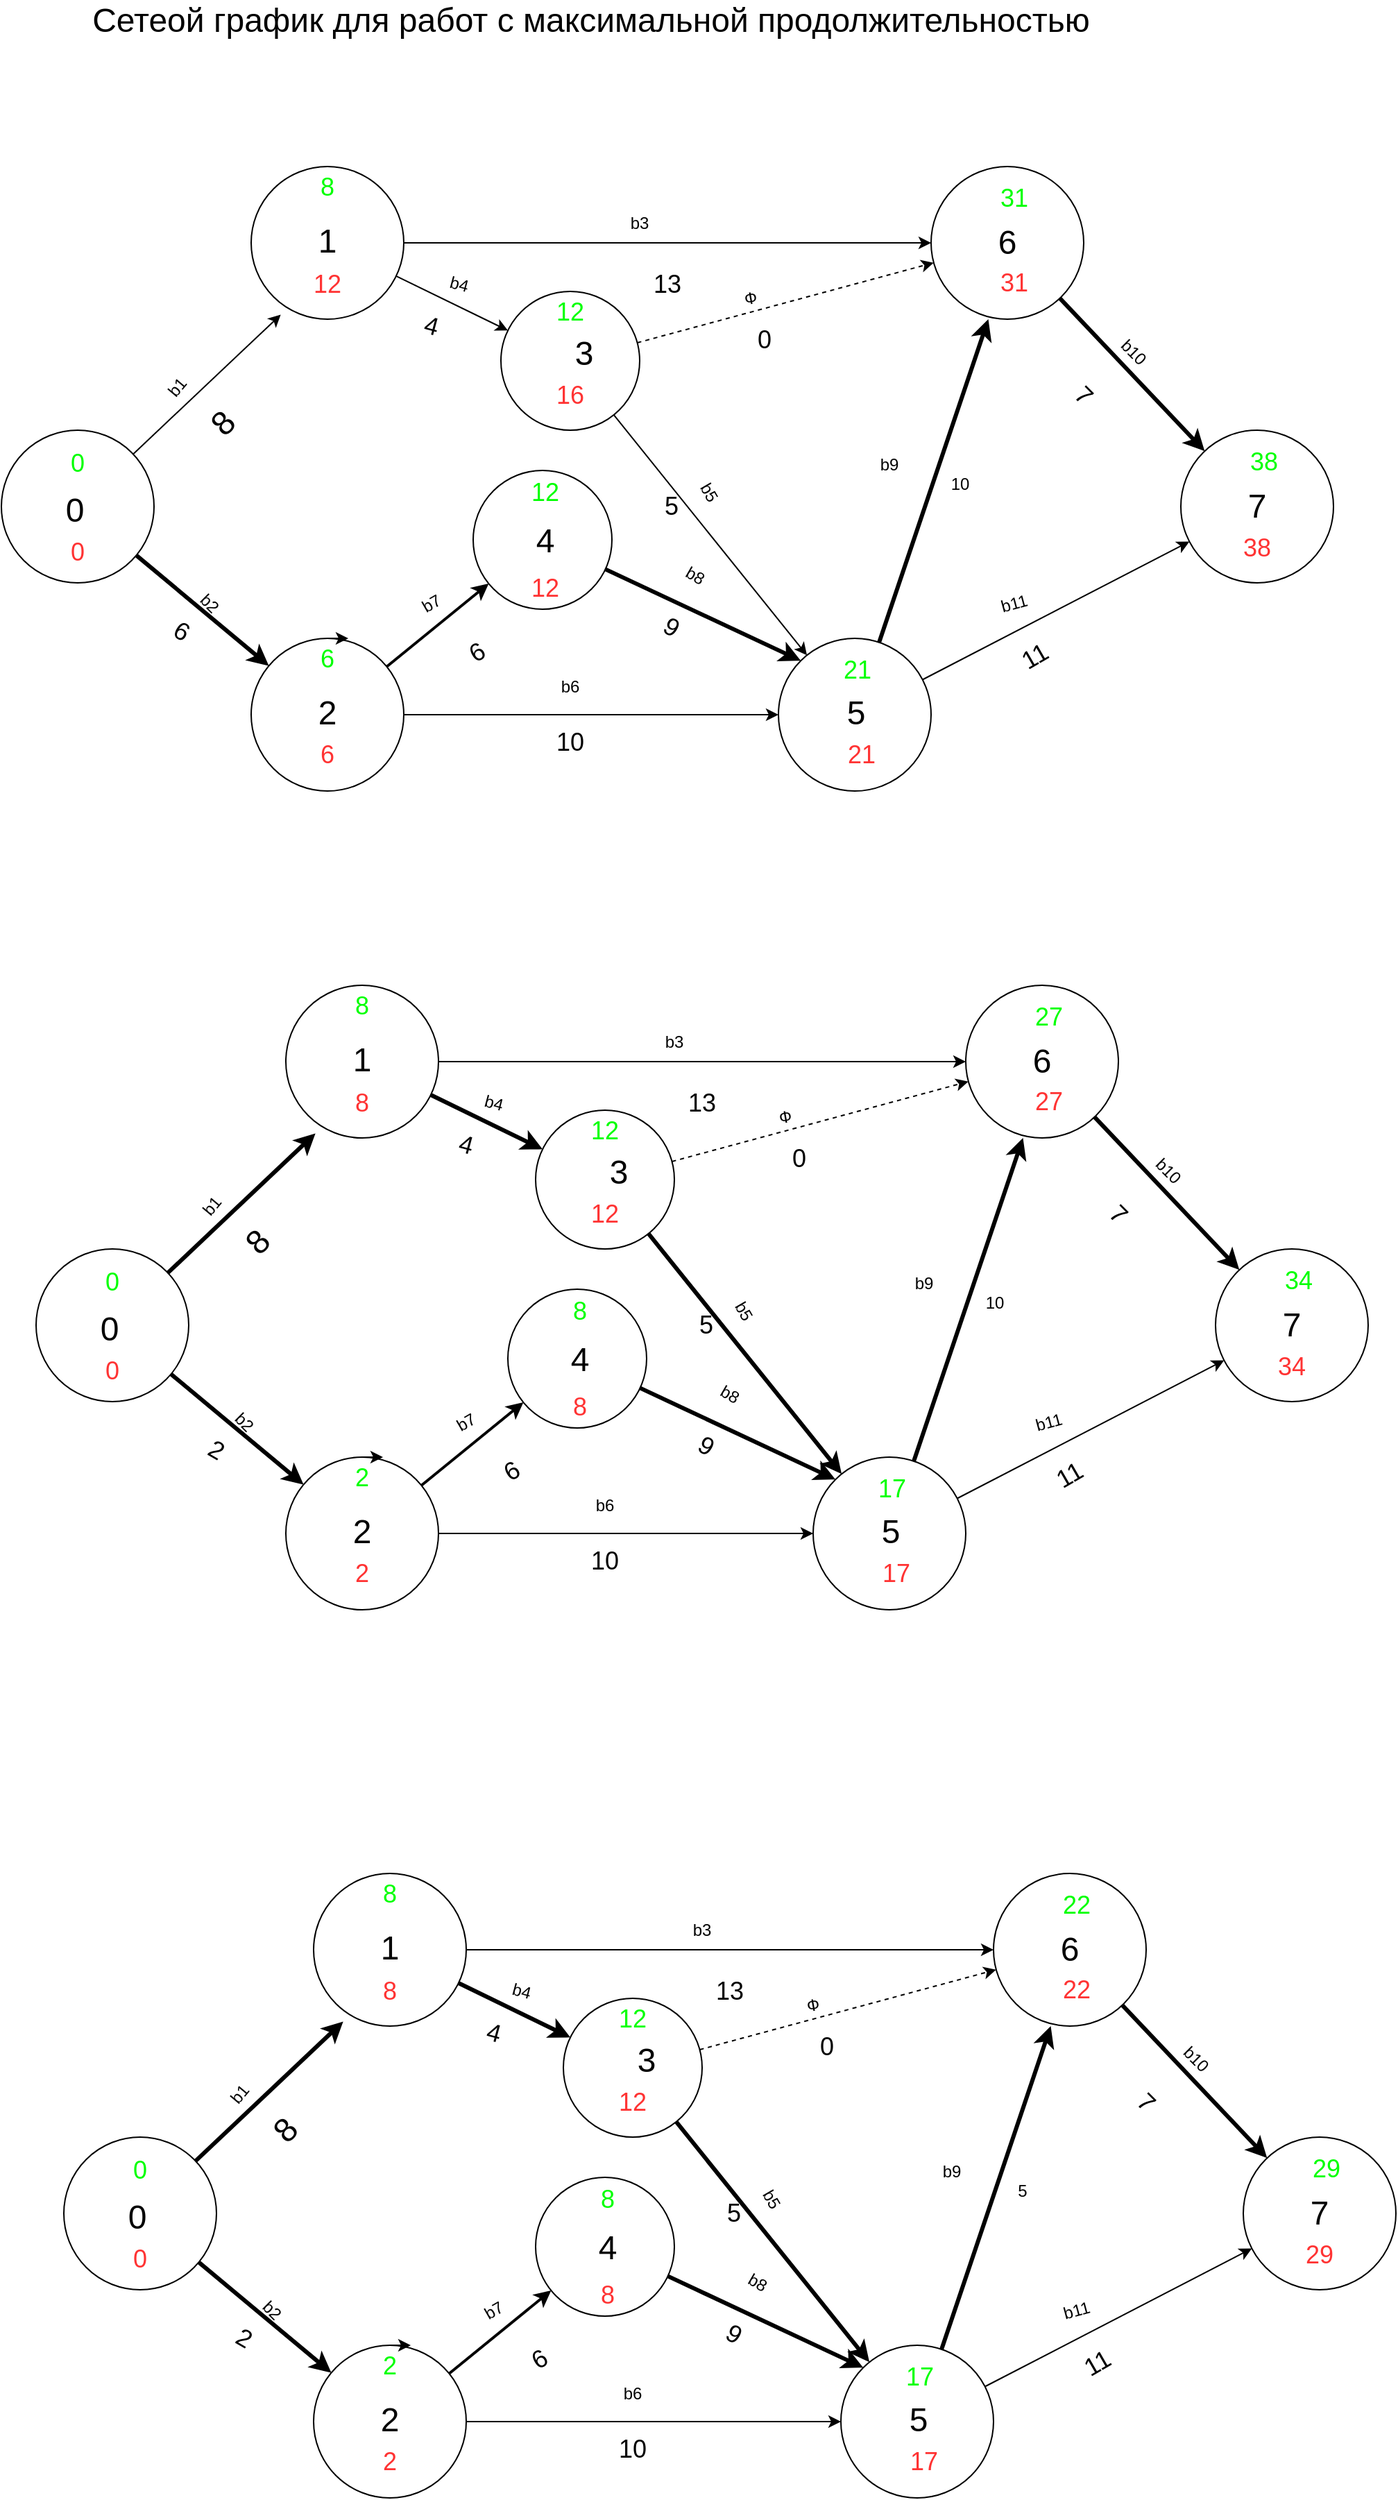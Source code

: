 <mxfile version="20.7.4" type="github">
  <diagram id="mzuAZwKTkFhIRIA_6qAM" name="Страница 1">
    <mxGraphModel dx="1603" dy="1053" grid="1" gridSize="10" guides="1" tooltips="1" connect="1" arrows="1" fold="1" page="1" pageScale="1" pageWidth="827" pageHeight="1169" math="0" shadow="0">
      <root>
        <mxCell id="0" />
        <mxCell id="1" parent="0" />
        <mxCell id="z3GhhZUf5gj_2L2bfjcH-2" value="" style="ellipse;whiteSpace=wrap;html=1;aspect=fixed;" parent="1" vertex="1">
          <mxGeometry x="220" y="440" width="110" height="110" as="geometry" />
        </mxCell>
        <mxCell id="z3GhhZUf5gj_2L2bfjcH-3" value="" style="ellipse;whiteSpace=wrap;html=1;aspect=fixed;" parent="1" vertex="1">
          <mxGeometry x="400" y="250" width="110" height="110" as="geometry" />
        </mxCell>
        <mxCell id="z3GhhZUf5gj_2L2bfjcH-4" value="" style="ellipse;whiteSpace=wrap;html=1;aspect=fixed;" parent="1" vertex="1">
          <mxGeometry x="400" y="590" width="110" height="110" as="geometry" />
        </mxCell>
        <mxCell id="z3GhhZUf5gj_2L2bfjcH-5" value="" style="ellipse;whiteSpace=wrap;html=1;aspect=fixed;" parent="1" vertex="1">
          <mxGeometry x="580" y="340" width="100" height="100" as="geometry" />
        </mxCell>
        <mxCell id="z3GhhZUf5gj_2L2bfjcH-6" value="" style="ellipse;whiteSpace=wrap;html=1;aspect=fixed;" parent="1" vertex="1">
          <mxGeometry x="780" y="590" width="110" height="110" as="geometry" />
        </mxCell>
        <mxCell id="z3GhhZUf5gj_2L2bfjcH-7" value="" style="ellipse;whiteSpace=wrap;html=1;aspect=fixed;" parent="1" vertex="1">
          <mxGeometry x="560" y="469" width="100" height="100" as="geometry" />
        </mxCell>
        <mxCell id="z3GhhZUf5gj_2L2bfjcH-8" value="" style="ellipse;whiteSpace=wrap;html=1;aspect=fixed;" parent="1" vertex="1">
          <mxGeometry x="890" y="250" width="110" height="110" as="geometry" />
        </mxCell>
        <mxCell id="z3GhhZUf5gj_2L2bfjcH-9" value="" style="ellipse;whiteSpace=wrap;html=1;aspect=fixed;" parent="1" vertex="1">
          <mxGeometry x="1070" y="440" width="110" height="110" as="geometry" />
        </mxCell>
        <mxCell id="z3GhhZUf5gj_2L2bfjcH-10" value="" style="endArrow=classic;html=1;rounded=0;entryX=0.194;entryY=0.97;entryDx=0;entryDy=0;entryPerimeter=0;strokeWidth=1;" parent="1" source="z3GhhZUf5gj_2L2bfjcH-2" target="z3GhhZUf5gj_2L2bfjcH-3" edge="1">
          <mxGeometry width="50" height="50" relative="1" as="geometry">
            <mxPoint x="690" y="550" as="sourcePoint" />
            <mxPoint x="740" y="500" as="targetPoint" />
          </mxGeometry>
        </mxCell>
        <mxCell id="z3GhhZUf5gj_2L2bfjcH-11" value="" style="endArrow=classic;html=1;rounded=0;" parent="1" source="z3GhhZUf5gj_2L2bfjcH-4" target="z3GhhZUf5gj_2L2bfjcH-6" edge="1">
          <mxGeometry width="50" height="50" relative="1" as="geometry">
            <mxPoint x="690" y="550" as="sourcePoint" />
            <mxPoint x="740" y="500" as="targetPoint" />
          </mxGeometry>
        </mxCell>
        <mxCell id="z3GhhZUf5gj_2L2bfjcH-12" value="" style="endArrow=classic;html=1;rounded=0;strokeWidth=2;" parent="1" source="z3GhhZUf5gj_2L2bfjcH-4" target="z3GhhZUf5gj_2L2bfjcH-7" edge="1">
          <mxGeometry width="50" height="50" relative="1" as="geometry">
            <mxPoint x="690" y="550" as="sourcePoint" />
            <mxPoint x="740" y="500" as="targetPoint" />
          </mxGeometry>
        </mxCell>
        <mxCell id="z3GhhZUf5gj_2L2bfjcH-13" value="" style="endArrow=classic;html=1;rounded=0;strokeWidth=1;" parent="1" source="z3GhhZUf5gj_2L2bfjcH-3" target="z3GhhZUf5gj_2L2bfjcH-5" edge="1">
          <mxGeometry width="50" height="50" relative="1" as="geometry">
            <mxPoint x="690" y="550" as="sourcePoint" />
            <mxPoint x="740" y="500" as="targetPoint" />
          </mxGeometry>
        </mxCell>
        <mxCell id="z3GhhZUf5gj_2L2bfjcH-14" value="" style="endArrow=classic;html=1;rounded=0;" parent="1" source="z3GhhZUf5gj_2L2bfjcH-3" target="z3GhhZUf5gj_2L2bfjcH-8" edge="1">
          <mxGeometry width="50" height="50" relative="1" as="geometry">
            <mxPoint x="690" y="550" as="sourcePoint" />
            <mxPoint x="740" y="500" as="targetPoint" />
          </mxGeometry>
        </mxCell>
        <mxCell id="z3GhhZUf5gj_2L2bfjcH-15" value="" style="endArrow=classic;html=1;rounded=0;strokeWidth=3;" parent="1" source="z3GhhZUf5gj_2L2bfjcH-2" target="z3GhhZUf5gj_2L2bfjcH-4" edge="1">
          <mxGeometry width="50" height="50" relative="1" as="geometry">
            <mxPoint x="690" y="550" as="sourcePoint" />
            <mxPoint x="740" y="500" as="targetPoint" />
          </mxGeometry>
        </mxCell>
        <mxCell id="z3GhhZUf5gj_2L2bfjcH-16" value="" style="endArrow=classic;html=1;rounded=0;entryX=0;entryY=0;entryDx=0;entryDy=0;strokeWidth=3;" parent="1" source="z3GhhZUf5gj_2L2bfjcH-7" target="z3GhhZUf5gj_2L2bfjcH-6" edge="1">
          <mxGeometry width="50" height="50" relative="1" as="geometry">
            <mxPoint x="690" y="550" as="sourcePoint" />
            <mxPoint x="740" y="500" as="targetPoint" />
          </mxGeometry>
        </mxCell>
        <mxCell id="z3GhhZUf5gj_2L2bfjcH-17" value="" style="endArrow=classic;html=1;rounded=0;" parent="1" source="z3GhhZUf5gj_2L2bfjcH-5" target="z3GhhZUf5gj_2L2bfjcH-6" edge="1">
          <mxGeometry width="50" height="50" relative="1" as="geometry">
            <mxPoint x="690" y="550" as="sourcePoint" />
            <mxPoint x="740" y="500" as="targetPoint" />
          </mxGeometry>
        </mxCell>
        <mxCell id="z3GhhZUf5gj_2L2bfjcH-18" value="" style="endArrow=classic;html=1;rounded=0;" parent="1" source="z3GhhZUf5gj_2L2bfjcH-6" target="z3GhhZUf5gj_2L2bfjcH-9" edge="1">
          <mxGeometry width="50" height="50" relative="1" as="geometry">
            <mxPoint x="690" y="550" as="sourcePoint" />
            <mxPoint x="740" y="500" as="targetPoint" />
          </mxGeometry>
        </mxCell>
        <mxCell id="z3GhhZUf5gj_2L2bfjcH-19" value="" style="endArrow=classic;html=1;rounded=0;strokeWidth=3;" parent="1" source="z3GhhZUf5gj_2L2bfjcH-8" target="z3GhhZUf5gj_2L2bfjcH-9" edge="1">
          <mxGeometry width="50" height="50" relative="1" as="geometry">
            <mxPoint x="690" y="550" as="sourcePoint" />
            <mxPoint x="740" y="500" as="targetPoint" />
          </mxGeometry>
        </mxCell>
        <mxCell id="z3GhhZUf5gj_2L2bfjcH-24" value="" style="endArrow=classic;html=1;rounded=0;dashed=1;" parent="1" source="z3GhhZUf5gj_2L2bfjcH-5" target="z3GhhZUf5gj_2L2bfjcH-8" edge="1">
          <mxGeometry width="50" height="50" relative="1" as="geometry">
            <mxPoint x="690" y="550" as="sourcePoint" />
            <mxPoint x="740" y="500" as="targetPoint" />
          </mxGeometry>
        </mxCell>
        <mxCell id="z3GhhZUf5gj_2L2bfjcH-25" value="b1" style="text;html=1;strokeColor=none;fillColor=none;align=center;verticalAlign=middle;whiteSpace=wrap;rounded=0;rotation=-50;" parent="1" vertex="1">
          <mxGeometry x="317" y="394" width="60" height="30" as="geometry" />
        </mxCell>
        <mxCell id="z3GhhZUf5gj_2L2bfjcH-26" value="b10" style="text;html=1;strokeColor=none;fillColor=none;align=center;verticalAlign=middle;whiteSpace=wrap;rounded=0;rotation=45;" parent="1" vertex="1">
          <mxGeometry x="1006" y="369" width="60" height="30" as="geometry" />
        </mxCell>
        <mxCell id="z3GhhZUf5gj_2L2bfjcH-27" value="&lt;div&gt;b4&lt;/div&gt;" style="text;html=1;strokeColor=none;fillColor=none;align=center;verticalAlign=middle;whiteSpace=wrap;rounded=0;rotation=15;" parent="1" vertex="1">
          <mxGeometry x="520" y="320" width="60" height="30" as="geometry" />
        </mxCell>
        <mxCell id="z3GhhZUf5gj_2L2bfjcH-28" value="b3" style="text;html=1;strokeColor=none;fillColor=none;align=center;verticalAlign=middle;whiteSpace=wrap;rounded=0;" parent="1" vertex="1">
          <mxGeometry x="650" y="276" width="60" height="30" as="geometry" />
        </mxCell>
        <mxCell id="z3GhhZUf5gj_2L2bfjcH-29" value="b8" style="text;html=1;strokeColor=none;fillColor=none;align=center;verticalAlign=middle;whiteSpace=wrap;rounded=0;rotation=30;" parent="1" vertex="1">
          <mxGeometry x="690" y="530" width="60" height="30" as="geometry" />
        </mxCell>
        <mxCell id="z3GhhZUf5gj_2L2bfjcH-30" value="b7" style="text;html=1;strokeColor=none;fillColor=none;align=center;verticalAlign=middle;whiteSpace=wrap;rounded=0;rotation=-30;" parent="1" vertex="1">
          <mxGeometry x="500" y="550" width="60" height="30" as="geometry" />
        </mxCell>
        <mxCell id="z3GhhZUf5gj_2L2bfjcH-31" value="b6" style="text;html=1;strokeColor=none;fillColor=none;align=center;verticalAlign=middle;whiteSpace=wrap;rounded=0;" parent="1" vertex="1">
          <mxGeometry x="600" y="610" width="60" height="30" as="geometry" />
        </mxCell>
        <mxCell id="z3GhhZUf5gj_2L2bfjcH-32" value="b2" style="text;html=1;strokeColor=none;fillColor=none;align=center;verticalAlign=middle;whiteSpace=wrap;rounded=0;rotation=45;" parent="1" vertex="1">
          <mxGeometry x="340" y="550" width="60" height="30" as="geometry" />
        </mxCell>
        <mxCell id="z3GhhZUf5gj_2L2bfjcH-35" value="b11" style="text;html=1;strokeColor=none;fillColor=none;align=center;verticalAlign=middle;whiteSpace=wrap;rounded=0;rotation=-15;" parent="1" vertex="1">
          <mxGeometry x="920" y="550" width="60" height="30" as="geometry" />
        </mxCell>
        <mxCell id="z3GhhZUf5gj_2L2bfjcH-36" value="Ф" style="text;html=1;strokeColor=none;fillColor=none;align=center;verticalAlign=middle;whiteSpace=wrap;rounded=0;rotation=-10;" parent="1" vertex="1">
          <mxGeometry x="730" y="330" width="60" height="30" as="geometry" />
        </mxCell>
        <mxCell id="z3GhhZUf5gj_2L2bfjcH-39" value="b5" style="text;html=1;strokeColor=none;fillColor=none;align=center;verticalAlign=middle;whiteSpace=wrap;rounded=0;rotation=60;" parent="1" vertex="1">
          <mxGeometry x="700" y="470" width="60" height="30" as="geometry" />
        </mxCell>
        <mxCell id="z3GhhZUf5gj_2L2bfjcH-42" value="1" style="text;html=1;strokeColor=none;fillColor=none;align=center;verticalAlign=middle;whiteSpace=wrap;rounded=0;fontSize=24;" parent="1" vertex="1">
          <mxGeometry x="425" y="289" width="60" height="30" as="geometry" />
        </mxCell>
        <mxCell id="z3GhhZUf5gj_2L2bfjcH-43" value="5" style="text;html=1;strokeColor=none;fillColor=none;align=center;verticalAlign=middle;whiteSpace=wrap;rounded=0;fontSize=24;" parent="1" vertex="1">
          <mxGeometry x="806" y="629" width="60" height="30" as="geometry" />
        </mxCell>
        <mxCell id="z3GhhZUf5gj_2L2bfjcH-44" value="4" style="text;html=1;strokeColor=none;fillColor=none;align=center;verticalAlign=middle;whiteSpace=wrap;rounded=0;fontSize=24;" parent="1" vertex="1">
          <mxGeometry x="582" y="505" width="60" height="30" as="geometry" />
        </mxCell>
        <mxCell id="z3GhhZUf5gj_2L2bfjcH-45" value="3" style="text;html=1;strokeColor=none;fillColor=none;align=center;verticalAlign=middle;whiteSpace=wrap;rounded=0;fontSize=24;" parent="1" vertex="1">
          <mxGeometry x="610" y="370" width="60" height="30" as="geometry" />
        </mxCell>
        <mxCell id="z3GhhZUf5gj_2L2bfjcH-46" value="2" style="text;html=1;strokeColor=none;fillColor=none;align=center;verticalAlign=middle;whiteSpace=wrap;rounded=0;fontSize=24;" parent="1" vertex="1">
          <mxGeometry x="425" y="629" width="60" height="30" as="geometry" />
        </mxCell>
        <mxCell id="z3GhhZUf5gj_2L2bfjcH-47" value="0" style="text;html=1;strokeColor=none;fillColor=none;align=center;verticalAlign=middle;whiteSpace=wrap;rounded=0;fontSize=24;" parent="1" vertex="1">
          <mxGeometry x="243" y="483" width="60" height="30" as="geometry" />
        </mxCell>
        <mxCell id="z3GhhZUf5gj_2L2bfjcH-48" value="6" style="text;html=1;strokeColor=none;fillColor=none;align=center;verticalAlign=middle;whiteSpace=wrap;rounded=0;fontSize=24;" parent="1" vertex="1">
          <mxGeometry x="915" y="290" width="60" height="30" as="geometry" />
        </mxCell>
        <mxCell id="z3GhhZUf5gj_2L2bfjcH-49" value="&lt;div&gt;7&lt;/div&gt;" style="text;html=1;strokeColor=none;fillColor=none;align=center;verticalAlign=middle;whiteSpace=wrap;rounded=0;fontSize=24;" parent="1" vertex="1">
          <mxGeometry x="1095" y="480" width="60" height="30" as="geometry" />
        </mxCell>
        <mxCell id="z3GhhZUf5gj_2L2bfjcH-51" value="8" style="text;html=1;strokeColor=none;fillColor=none;align=center;verticalAlign=middle;whiteSpace=wrap;rounded=0;fontSize=24;rotation=-45;" parent="1" vertex="1">
          <mxGeometry x="350" y="420" width="60" height="30" as="geometry" />
        </mxCell>
        <mxCell id="z3GhhZUf5gj_2L2bfjcH-52" value="6" style="text;html=1;strokeColor=none;fillColor=none;align=center;verticalAlign=middle;whiteSpace=wrap;rounded=0;fontSize=18;rotation=30;" parent="1" vertex="1">
          <mxGeometry x="320" y="570" width="60" height="30" as="geometry" />
        </mxCell>
        <mxCell id="z3GhhZUf5gj_2L2bfjcH-53" value="6" style="text;html=1;strokeColor=none;fillColor=none;align=center;verticalAlign=middle;whiteSpace=wrap;rounded=0;fontSize=18;rotation=-30;" parent="1" vertex="1">
          <mxGeometry x="533" y="585" width="60" height="30" as="geometry" />
        </mxCell>
        <mxCell id="z3GhhZUf5gj_2L2bfjcH-54" value="10" style="text;html=1;strokeColor=none;fillColor=none;align=center;verticalAlign=middle;whiteSpace=wrap;rounded=0;fontSize=18;" parent="1" vertex="1">
          <mxGeometry x="600" y="650" width="60" height="30" as="geometry" />
        </mxCell>
        <mxCell id="z3GhhZUf5gj_2L2bfjcH-55" value="9" style="text;html=1;strokeColor=none;fillColor=none;align=center;verticalAlign=middle;whiteSpace=wrap;rounded=0;fontSize=18;rotation=30;" parent="1" vertex="1">
          <mxGeometry x="673" y="567" width="60" height="30" as="geometry" />
        </mxCell>
        <mxCell id="z3GhhZUf5gj_2L2bfjcH-56" value="4" style="text;html=1;strokeColor=none;fillColor=none;align=center;verticalAlign=middle;whiteSpace=wrap;rounded=0;fontSize=18;rotation=15;" parent="1" vertex="1">
          <mxGeometry x="500" y="350" width="60" height="30" as="geometry" />
        </mxCell>
        <mxCell id="z3GhhZUf5gj_2L2bfjcH-57" value="13" style="text;html=1;strokeColor=none;fillColor=none;align=center;verticalAlign=middle;whiteSpace=wrap;rounded=0;fontSize=18;" parent="1" vertex="1">
          <mxGeometry x="670" y="320" width="60" height="30" as="geometry" />
        </mxCell>
        <mxCell id="z3GhhZUf5gj_2L2bfjcH-58" value="0" style="text;html=1;strokeColor=none;fillColor=none;align=center;verticalAlign=middle;whiteSpace=wrap;rounded=0;fontSize=18;" parent="1" vertex="1">
          <mxGeometry x="740" y="360" width="60" height="30" as="geometry" />
        </mxCell>
        <mxCell id="z3GhhZUf5gj_2L2bfjcH-59" value="7" style="text;html=1;strokeColor=none;fillColor=none;align=center;verticalAlign=middle;whiteSpace=wrap;rounded=0;fontSize=18;rotation=45;" parent="1" vertex="1">
          <mxGeometry x="970" y="400" width="60" height="30" as="geometry" />
        </mxCell>
        <mxCell id="z3GhhZUf5gj_2L2bfjcH-60" value="11" style="text;html=1;strokeColor=none;fillColor=none;align=center;verticalAlign=middle;whiteSpace=wrap;rounded=0;fontSize=18;rotation=-30;" parent="1" vertex="1">
          <mxGeometry x="935" y="588" width="60" height="30" as="geometry" />
        </mxCell>
        <mxCell id="z3GhhZUf5gj_2L2bfjcH-61" value="5" style="text;html=1;strokeColor=none;fillColor=none;align=center;verticalAlign=middle;whiteSpace=wrap;rounded=0;fontSize=18;" parent="1" vertex="1">
          <mxGeometry x="673" y="480" width="60" height="30" as="geometry" />
        </mxCell>
        <mxCell id="z3GhhZUf5gj_2L2bfjcH-62" value="" style="endArrow=classic;html=1;rounded=0;fontSize=18;entryX=0.375;entryY=1;entryDx=0;entryDy=0;entryPerimeter=0;strokeWidth=3;" parent="1" source="z3GhhZUf5gj_2L2bfjcH-6" target="z3GhhZUf5gj_2L2bfjcH-8" edge="1">
          <mxGeometry width="50" height="50" relative="1" as="geometry">
            <mxPoint x="870" y="510" as="sourcePoint" />
            <mxPoint x="730" y="500" as="targetPoint" />
          </mxGeometry>
        </mxCell>
        <mxCell id="z3GhhZUf5gj_2L2bfjcH-65" value="b9" style="text;html=1;strokeColor=none;fillColor=none;align=center;verticalAlign=middle;whiteSpace=wrap;rounded=0;fontSize=12;" parent="1" vertex="1">
          <mxGeometry x="830" y="450" width="60" height="30" as="geometry" />
        </mxCell>
        <mxCell id="z3GhhZUf5gj_2L2bfjcH-67" value="10" style="text;html=1;strokeColor=none;fillColor=none;align=center;verticalAlign=middle;whiteSpace=wrap;rounded=0;fontSize=12;" parent="1" vertex="1">
          <mxGeometry x="881" y="464" width="60" height="30" as="geometry" />
        </mxCell>
        <mxCell id="z3GhhZUf5gj_2L2bfjcH-69" value="&lt;font color=&quot;#00FF00&quot;&gt;0&lt;/font&gt;" style="text;html=1;strokeColor=none;fillColor=none;align=center;verticalAlign=middle;whiteSpace=wrap;rounded=0;fontSize=18;" parent="1" vertex="1">
          <mxGeometry x="245" y="449" width="60" height="30" as="geometry" />
        </mxCell>
        <mxCell id="z3GhhZUf5gj_2L2bfjcH-70" value="8" style="text;html=1;strokeColor=none;fillColor=none;align=center;verticalAlign=middle;whiteSpace=wrap;rounded=0;fontSize=18;fontColor=#00FF00;" parent="1" vertex="1">
          <mxGeometry x="425" y="250" width="60" height="30" as="geometry" />
        </mxCell>
        <mxCell id="z3GhhZUf5gj_2L2bfjcH-71" value="6" style="text;html=1;strokeColor=none;fillColor=none;align=center;verticalAlign=middle;whiteSpace=wrap;rounded=0;fontSize=18;fontColor=#00FF00;" parent="1" vertex="1">
          <mxGeometry x="425" y="590" width="60" height="30" as="geometry" />
        </mxCell>
        <mxCell id="z3GhhZUf5gj_2L2bfjcH-72" value="12" style="text;html=1;strokeColor=none;fillColor=none;align=center;verticalAlign=middle;whiteSpace=wrap;rounded=0;fontSize=18;fontColor=#00FF00;" parent="1" vertex="1">
          <mxGeometry x="600" y="340" width="60" height="30" as="geometry" />
        </mxCell>
        <mxCell id="z3GhhZUf5gj_2L2bfjcH-73" value="12" style="text;html=1;strokeColor=none;fillColor=none;align=center;verticalAlign=middle;whiteSpace=wrap;rounded=0;fontSize=18;fontColor=#00FF00;" parent="1" vertex="1">
          <mxGeometry x="582" y="470" width="60" height="30" as="geometry" />
        </mxCell>
        <mxCell id="z3GhhZUf5gj_2L2bfjcH-74" value="31" style="text;html=1;strokeColor=none;fillColor=none;align=center;verticalAlign=middle;whiteSpace=wrap;rounded=0;fontSize=18;fontColor=#00FF00;" parent="1" vertex="1">
          <mxGeometry x="920" y="258" width="60" height="30" as="geometry" />
        </mxCell>
        <mxCell id="z3GhhZUf5gj_2L2bfjcH-75" value="21" style="text;html=1;strokeColor=none;fillColor=none;align=center;verticalAlign=middle;whiteSpace=wrap;rounded=0;fontSize=18;fontColor=#00FF00;" parent="1" vertex="1">
          <mxGeometry x="807" y="598" width="60" height="30" as="geometry" />
        </mxCell>
        <mxCell id="z3GhhZUf5gj_2L2bfjcH-76" value="38" style="text;html=1;strokeColor=none;fillColor=none;align=center;verticalAlign=middle;whiteSpace=wrap;rounded=0;fontSize=18;fontColor=#00FF00;" parent="1" vertex="1">
          <mxGeometry x="1100" y="448" width="60" height="30" as="geometry" />
        </mxCell>
        <mxCell id="z3GhhZUf5gj_2L2bfjcH-77" value="38" style="text;html=1;align=center;verticalAlign=middle;whiteSpace=wrap;rounded=0;fontSize=18;fontColor=#FF3333;" parent="1" vertex="1">
          <mxGeometry x="1095" y="510" width="60" height="30" as="geometry" />
        </mxCell>
        <mxCell id="z3GhhZUf5gj_2L2bfjcH-78" value="21" style="text;html=1;strokeColor=none;fillColor=none;align=center;verticalAlign=middle;whiteSpace=wrap;rounded=0;fontSize=18;fontColor=#FF3333;" parent="1" vertex="1">
          <mxGeometry x="810" y="659" width="60" height="30" as="geometry" />
        </mxCell>
        <mxCell id="z3GhhZUf5gj_2L2bfjcH-79" value="31" style="text;html=1;strokeColor=none;fillColor=none;align=center;verticalAlign=middle;whiteSpace=wrap;rounded=0;fontSize=18;fontColor=#FF3333;" parent="1" vertex="1">
          <mxGeometry x="920" y="319" width="60" height="30" as="geometry" />
        </mxCell>
        <mxCell id="z3GhhZUf5gj_2L2bfjcH-80" value="12" style="text;html=1;strokeColor=none;fillColor=none;align=center;verticalAlign=middle;whiteSpace=wrap;rounded=0;fontSize=18;fontColor=#FF3333;" parent="1" vertex="1">
          <mxGeometry x="582" y="539" width="60" height="30" as="geometry" />
        </mxCell>
        <mxCell id="z3GhhZUf5gj_2L2bfjcH-81" value="16" style="text;html=1;strokeColor=none;fillColor=none;align=center;verticalAlign=middle;whiteSpace=wrap;rounded=0;fontSize=18;fontColor=#FF3333;" parent="1" vertex="1">
          <mxGeometry x="600" y="400" width="60" height="30" as="geometry" />
        </mxCell>
        <mxCell id="z3GhhZUf5gj_2L2bfjcH-82" value="6" style="text;html=1;strokeColor=none;fillColor=none;align=center;verticalAlign=middle;whiteSpace=wrap;rounded=0;fontSize=18;fontColor=#FF3333;" parent="1" vertex="1">
          <mxGeometry x="425" y="659" width="60" height="30" as="geometry" />
        </mxCell>
        <mxCell id="z3GhhZUf5gj_2L2bfjcH-83" value="12" style="text;html=1;strokeColor=none;fillColor=none;align=center;verticalAlign=middle;whiteSpace=wrap;rounded=0;fontSize=18;fontColor=#FF3333;" parent="1" vertex="1">
          <mxGeometry x="425" y="320" width="60" height="30" as="geometry" />
        </mxCell>
        <mxCell id="z3GhhZUf5gj_2L2bfjcH-84" value="0" style="text;html=1;strokeColor=none;fillColor=none;align=center;verticalAlign=middle;whiteSpace=wrap;rounded=0;fontSize=18;fontColor=#FF3333;" parent="1" vertex="1">
          <mxGeometry x="245" y="513" width="60" height="30" as="geometry" />
        </mxCell>
        <mxCell id="BEK1t2Hzz8crJGVik2GR-1" value="&lt;font style=&quot;font-size: 24px;&quot;&gt;Сетеой график для работ с максимальной продолжительностью&lt;/font&gt;" style="text;html=1;strokeColor=none;fillColor=none;align=center;verticalAlign=middle;whiteSpace=wrap;rounded=0;" parent="1" vertex="1">
          <mxGeometry x="240" y="130" width="810" height="30" as="geometry" />
        </mxCell>
        <mxCell id="BEK1t2Hzz8crJGVik2GR-2" style="edgeStyle=orthogonalEdgeStyle;rounded=0;orthogonalLoop=1;jettySize=auto;html=1;exitX=0.5;exitY=0;exitDx=0;exitDy=0;entryX=0.75;entryY=0;entryDx=0;entryDy=0;fontSize=24;" parent="1" source="z3GhhZUf5gj_2L2bfjcH-71" target="z3GhhZUf5gj_2L2bfjcH-71" edge="1">
          <mxGeometry relative="1" as="geometry" />
        </mxCell>
        <mxCell id="NDpiz6VPTV_tCR25hOYM-70" value="" style="ellipse;whiteSpace=wrap;html=1;aspect=fixed;" vertex="1" parent="1">
          <mxGeometry x="245" y="1030" width="110" height="110" as="geometry" />
        </mxCell>
        <mxCell id="NDpiz6VPTV_tCR25hOYM-71" value="" style="ellipse;whiteSpace=wrap;html=1;aspect=fixed;" vertex="1" parent="1">
          <mxGeometry x="425" y="840" width="110" height="110" as="geometry" />
        </mxCell>
        <mxCell id="NDpiz6VPTV_tCR25hOYM-72" value="" style="ellipse;whiteSpace=wrap;html=1;aspect=fixed;" vertex="1" parent="1">
          <mxGeometry x="425" y="1180" width="110" height="110" as="geometry" />
        </mxCell>
        <mxCell id="NDpiz6VPTV_tCR25hOYM-73" value="" style="ellipse;whiteSpace=wrap;html=1;aspect=fixed;" vertex="1" parent="1">
          <mxGeometry x="605" y="930" width="100" height="100" as="geometry" />
        </mxCell>
        <mxCell id="NDpiz6VPTV_tCR25hOYM-74" value="" style="ellipse;whiteSpace=wrap;html=1;aspect=fixed;" vertex="1" parent="1">
          <mxGeometry x="805" y="1180" width="110" height="110" as="geometry" />
        </mxCell>
        <mxCell id="NDpiz6VPTV_tCR25hOYM-75" value="" style="ellipse;whiteSpace=wrap;html=1;aspect=fixed;" vertex="1" parent="1">
          <mxGeometry x="585" y="1059" width="100" height="100" as="geometry" />
        </mxCell>
        <mxCell id="NDpiz6VPTV_tCR25hOYM-76" value="" style="ellipse;whiteSpace=wrap;html=1;aspect=fixed;" vertex="1" parent="1">
          <mxGeometry x="915" y="840" width="110" height="110" as="geometry" />
        </mxCell>
        <mxCell id="NDpiz6VPTV_tCR25hOYM-77" value="" style="ellipse;whiteSpace=wrap;html=1;aspect=fixed;" vertex="1" parent="1">
          <mxGeometry x="1095" y="1030" width="110" height="110" as="geometry" />
        </mxCell>
        <mxCell id="NDpiz6VPTV_tCR25hOYM-78" value="" style="endArrow=classic;html=1;rounded=0;entryX=0.194;entryY=0.97;entryDx=0;entryDy=0;entryPerimeter=0;strokeWidth=3;" edge="1" parent="1" source="NDpiz6VPTV_tCR25hOYM-70" target="NDpiz6VPTV_tCR25hOYM-71">
          <mxGeometry width="50" height="50" relative="1" as="geometry">
            <mxPoint x="715" y="1140" as="sourcePoint" />
            <mxPoint x="765" y="1090" as="targetPoint" />
          </mxGeometry>
        </mxCell>
        <mxCell id="NDpiz6VPTV_tCR25hOYM-79" value="" style="endArrow=classic;html=1;rounded=0;" edge="1" parent="1" source="NDpiz6VPTV_tCR25hOYM-72" target="NDpiz6VPTV_tCR25hOYM-74">
          <mxGeometry width="50" height="50" relative="1" as="geometry">
            <mxPoint x="715" y="1140" as="sourcePoint" />
            <mxPoint x="765" y="1090" as="targetPoint" />
          </mxGeometry>
        </mxCell>
        <mxCell id="NDpiz6VPTV_tCR25hOYM-80" value="" style="endArrow=classic;html=1;rounded=0;strokeWidth=2;" edge="1" parent="1" source="NDpiz6VPTV_tCR25hOYM-72" target="NDpiz6VPTV_tCR25hOYM-75">
          <mxGeometry width="50" height="50" relative="1" as="geometry">
            <mxPoint x="715" y="1140" as="sourcePoint" />
            <mxPoint x="765" y="1090" as="targetPoint" />
          </mxGeometry>
        </mxCell>
        <mxCell id="NDpiz6VPTV_tCR25hOYM-81" value="" style="endArrow=classic;html=1;rounded=0;strokeWidth=3;" edge="1" parent="1" source="NDpiz6VPTV_tCR25hOYM-71" target="NDpiz6VPTV_tCR25hOYM-73">
          <mxGeometry width="50" height="50" relative="1" as="geometry">
            <mxPoint x="715" y="1140" as="sourcePoint" />
            <mxPoint x="765" y="1090" as="targetPoint" />
          </mxGeometry>
        </mxCell>
        <mxCell id="NDpiz6VPTV_tCR25hOYM-82" value="" style="endArrow=classic;html=1;rounded=0;" edge="1" parent="1" source="NDpiz6VPTV_tCR25hOYM-71" target="NDpiz6VPTV_tCR25hOYM-76">
          <mxGeometry width="50" height="50" relative="1" as="geometry">
            <mxPoint x="715" y="1140" as="sourcePoint" />
            <mxPoint x="765" y="1090" as="targetPoint" />
          </mxGeometry>
        </mxCell>
        <mxCell id="NDpiz6VPTV_tCR25hOYM-83" value="" style="endArrow=classic;html=1;rounded=0;strokeWidth=3;" edge="1" parent="1" source="NDpiz6VPTV_tCR25hOYM-70" target="NDpiz6VPTV_tCR25hOYM-72">
          <mxGeometry width="50" height="50" relative="1" as="geometry">
            <mxPoint x="715" y="1140" as="sourcePoint" />
            <mxPoint x="765" y="1090" as="targetPoint" />
          </mxGeometry>
        </mxCell>
        <mxCell id="NDpiz6VPTV_tCR25hOYM-84" value="" style="endArrow=classic;html=1;rounded=0;entryX=0;entryY=0;entryDx=0;entryDy=0;strokeWidth=3;" edge="1" parent="1" source="NDpiz6VPTV_tCR25hOYM-75" target="NDpiz6VPTV_tCR25hOYM-74">
          <mxGeometry width="50" height="50" relative="1" as="geometry">
            <mxPoint x="715" y="1140" as="sourcePoint" />
            <mxPoint x="765" y="1090" as="targetPoint" />
          </mxGeometry>
        </mxCell>
        <mxCell id="NDpiz6VPTV_tCR25hOYM-85" value="" style="endArrow=classic;html=1;rounded=0;strokeWidth=3;" edge="1" parent="1" source="NDpiz6VPTV_tCR25hOYM-73" target="NDpiz6VPTV_tCR25hOYM-74">
          <mxGeometry width="50" height="50" relative="1" as="geometry">
            <mxPoint x="715" y="1140" as="sourcePoint" />
            <mxPoint x="765" y="1090" as="targetPoint" />
          </mxGeometry>
        </mxCell>
        <mxCell id="NDpiz6VPTV_tCR25hOYM-86" value="" style="endArrow=classic;html=1;rounded=0;" edge="1" parent="1" source="NDpiz6VPTV_tCR25hOYM-74" target="NDpiz6VPTV_tCR25hOYM-77">
          <mxGeometry width="50" height="50" relative="1" as="geometry">
            <mxPoint x="715" y="1140" as="sourcePoint" />
            <mxPoint x="765" y="1090" as="targetPoint" />
          </mxGeometry>
        </mxCell>
        <mxCell id="NDpiz6VPTV_tCR25hOYM-87" value="" style="endArrow=classic;html=1;rounded=0;strokeWidth=3;" edge="1" parent="1" source="NDpiz6VPTV_tCR25hOYM-76" target="NDpiz6VPTV_tCR25hOYM-77">
          <mxGeometry width="50" height="50" relative="1" as="geometry">
            <mxPoint x="715" y="1140" as="sourcePoint" />
            <mxPoint x="765" y="1090" as="targetPoint" />
          </mxGeometry>
        </mxCell>
        <mxCell id="NDpiz6VPTV_tCR25hOYM-88" value="" style="endArrow=classic;html=1;rounded=0;dashed=1;" edge="1" parent="1" source="NDpiz6VPTV_tCR25hOYM-73" target="NDpiz6VPTV_tCR25hOYM-76">
          <mxGeometry width="50" height="50" relative="1" as="geometry">
            <mxPoint x="715" y="1140" as="sourcePoint" />
            <mxPoint x="765" y="1090" as="targetPoint" />
          </mxGeometry>
        </mxCell>
        <mxCell id="NDpiz6VPTV_tCR25hOYM-89" value="b1" style="text;html=1;strokeColor=none;fillColor=none;align=center;verticalAlign=middle;whiteSpace=wrap;rounded=0;rotation=-50;" vertex="1" parent="1">
          <mxGeometry x="342" y="984" width="60" height="30" as="geometry" />
        </mxCell>
        <mxCell id="NDpiz6VPTV_tCR25hOYM-90" value="b10" style="text;html=1;strokeColor=none;fillColor=none;align=center;verticalAlign=middle;whiteSpace=wrap;rounded=0;rotation=45;" vertex="1" parent="1">
          <mxGeometry x="1031" y="959" width="60" height="30" as="geometry" />
        </mxCell>
        <mxCell id="NDpiz6VPTV_tCR25hOYM-91" value="&lt;div&gt;b4&lt;/div&gt;" style="text;html=1;strokeColor=none;fillColor=none;align=center;verticalAlign=middle;whiteSpace=wrap;rounded=0;rotation=15;" vertex="1" parent="1">
          <mxGeometry x="545" y="910" width="60" height="30" as="geometry" />
        </mxCell>
        <mxCell id="NDpiz6VPTV_tCR25hOYM-92" value="b3" style="text;html=1;strokeColor=none;fillColor=none;align=center;verticalAlign=middle;whiteSpace=wrap;rounded=0;" vertex="1" parent="1">
          <mxGeometry x="675" y="866" width="60" height="30" as="geometry" />
        </mxCell>
        <mxCell id="NDpiz6VPTV_tCR25hOYM-93" value="b8" style="text;html=1;strokeColor=none;fillColor=none;align=center;verticalAlign=middle;whiteSpace=wrap;rounded=0;rotation=30;" vertex="1" parent="1">
          <mxGeometry x="715" y="1120" width="60" height="30" as="geometry" />
        </mxCell>
        <mxCell id="NDpiz6VPTV_tCR25hOYM-94" value="b7" style="text;html=1;strokeColor=none;fillColor=none;align=center;verticalAlign=middle;whiteSpace=wrap;rounded=0;rotation=-30;" vertex="1" parent="1">
          <mxGeometry x="525" y="1140" width="60" height="30" as="geometry" />
        </mxCell>
        <mxCell id="NDpiz6VPTV_tCR25hOYM-95" value="b6" style="text;html=1;strokeColor=none;fillColor=none;align=center;verticalAlign=middle;whiteSpace=wrap;rounded=0;" vertex="1" parent="1">
          <mxGeometry x="625" y="1200" width="60" height="30" as="geometry" />
        </mxCell>
        <mxCell id="NDpiz6VPTV_tCR25hOYM-96" value="b2" style="text;html=1;strokeColor=none;fillColor=none;align=center;verticalAlign=middle;whiteSpace=wrap;rounded=0;rotation=45;" vertex="1" parent="1">
          <mxGeometry x="365" y="1140" width="60" height="30" as="geometry" />
        </mxCell>
        <mxCell id="NDpiz6VPTV_tCR25hOYM-97" value="b11" style="text;html=1;strokeColor=none;fillColor=none;align=center;verticalAlign=middle;whiteSpace=wrap;rounded=0;rotation=-15;" vertex="1" parent="1">
          <mxGeometry x="945" y="1140" width="60" height="30" as="geometry" />
        </mxCell>
        <mxCell id="NDpiz6VPTV_tCR25hOYM-98" value="Ф" style="text;html=1;strokeColor=none;fillColor=none;align=center;verticalAlign=middle;whiteSpace=wrap;rounded=0;rotation=-10;" vertex="1" parent="1">
          <mxGeometry x="755" y="920" width="60" height="30" as="geometry" />
        </mxCell>
        <mxCell id="NDpiz6VPTV_tCR25hOYM-99" value="b5" style="text;html=1;strokeColor=none;fillColor=none;align=center;verticalAlign=middle;whiteSpace=wrap;rounded=0;rotation=60;" vertex="1" parent="1">
          <mxGeometry x="725" y="1060" width="60" height="30" as="geometry" />
        </mxCell>
        <mxCell id="NDpiz6VPTV_tCR25hOYM-100" value="1" style="text;html=1;strokeColor=none;fillColor=none;align=center;verticalAlign=middle;whiteSpace=wrap;rounded=0;fontSize=24;" vertex="1" parent="1">
          <mxGeometry x="450" y="879" width="60" height="30" as="geometry" />
        </mxCell>
        <mxCell id="NDpiz6VPTV_tCR25hOYM-101" value="5" style="text;html=1;strokeColor=none;fillColor=none;align=center;verticalAlign=middle;whiteSpace=wrap;rounded=0;fontSize=24;" vertex="1" parent="1">
          <mxGeometry x="831" y="1219" width="60" height="30" as="geometry" />
        </mxCell>
        <mxCell id="NDpiz6VPTV_tCR25hOYM-102" value="4" style="text;html=1;strokeColor=none;fillColor=none;align=center;verticalAlign=middle;whiteSpace=wrap;rounded=0;fontSize=24;" vertex="1" parent="1">
          <mxGeometry x="607" y="1095" width="60" height="30" as="geometry" />
        </mxCell>
        <mxCell id="NDpiz6VPTV_tCR25hOYM-103" value="3" style="text;html=1;strokeColor=none;fillColor=none;align=center;verticalAlign=middle;whiteSpace=wrap;rounded=0;fontSize=24;" vertex="1" parent="1">
          <mxGeometry x="635" y="960" width="60" height="30" as="geometry" />
        </mxCell>
        <mxCell id="NDpiz6VPTV_tCR25hOYM-104" value="2" style="text;html=1;strokeColor=none;fillColor=none;align=center;verticalAlign=middle;whiteSpace=wrap;rounded=0;fontSize=24;" vertex="1" parent="1">
          <mxGeometry x="450" y="1219" width="60" height="30" as="geometry" />
        </mxCell>
        <mxCell id="NDpiz6VPTV_tCR25hOYM-105" value="0" style="text;html=1;strokeColor=none;fillColor=none;align=center;verticalAlign=middle;whiteSpace=wrap;rounded=0;fontSize=24;" vertex="1" parent="1">
          <mxGeometry x="268" y="1073" width="60" height="30" as="geometry" />
        </mxCell>
        <mxCell id="NDpiz6VPTV_tCR25hOYM-106" value="6" style="text;html=1;strokeColor=none;fillColor=none;align=center;verticalAlign=middle;whiteSpace=wrap;rounded=0;fontSize=24;" vertex="1" parent="1">
          <mxGeometry x="940" y="880" width="60" height="30" as="geometry" />
        </mxCell>
        <mxCell id="NDpiz6VPTV_tCR25hOYM-107" value="&lt;div&gt;7&lt;/div&gt;" style="text;html=1;strokeColor=none;fillColor=none;align=center;verticalAlign=middle;whiteSpace=wrap;rounded=0;fontSize=24;" vertex="1" parent="1">
          <mxGeometry x="1120" y="1070" width="60" height="30" as="geometry" />
        </mxCell>
        <mxCell id="NDpiz6VPTV_tCR25hOYM-108" value="8" style="text;html=1;strokeColor=none;fillColor=none;align=center;verticalAlign=middle;whiteSpace=wrap;rounded=0;fontSize=24;rotation=-45;" vertex="1" parent="1">
          <mxGeometry x="375" y="1010" width="60" height="30" as="geometry" />
        </mxCell>
        <mxCell id="NDpiz6VPTV_tCR25hOYM-109" value="2" style="text;html=1;strokeColor=none;fillColor=none;align=center;verticalAlign=middle;whiteSpace=wrap;rounded=0;fontSize=18;rotation=30;" vertex="1" parent="1">
          <mxGeometry x="345" y="1160" width="60" height="30" as="geometry" />
        </mxCell>
        <mxCell id="NDpiz6VPTV_tCR25hOYM-110" value="6" style="text;html=1;strokeColor=none;fillColor=none;align=center;verticalAlign=middle;whiteSpace=wrap;rounded=0;fontSize=18;rotation=-30;" vertex="1" parent="1">
          <mxGeometry x="558" y="1175" width="60" height="30" as="geometry" />
        </mxCell>
        <mxCell id="NDpiz6VPTV_tCR25hOYM-111" value="10" style="text;html=1;strokeColor=none;fillColor=none;align=center;verticalAlign=middle;whiteSpace=wrap;rounded=0;fontSize=18;" vertex="1" parent="1">
          <mxGeometry x="625" y="1240" width="60" height="30" as="geometry" />
        </mxCell>
        <mxCell id="NDpiz6VPTV_tCR25hOYM-112" value="9" style="text;html=1;strokeColor=none;fillColor=none;align=center;verticalAlign=middle;whiteSpace=wrap;rounded=0;fontSize=18;rotation=30;" vertex="1" parent="1">
          <mxGeometry x="698" y="1157" width="60" height="30" as="geometry" />
        </mxCell>
        <mxCell id="NDpiz6VPTV_tCR25hOYM-113" value="4" style="text;html=1;strokeColor=none;fillColor=none;align=center;verticalAlign=middle;whiteSpace=wrap;rounded=0;fontSize=18;rotation=15;" vertex="1" parent="1">
          <mxGeometry x="525" y="940" width="60" height="30" as="geometry" />
        </mxCell>
        <mxCell id="NDpiz6VPTV_tCR25hOYM-114" value="13" style="text;html=1;strokeColor=none;fillColor=none;align=center;verticalAlign=middle;whiteSpace=wrap;rounded=0;fontSize=18;" vertex="1" parent="1">
          <mxGeometry x="695" y="910" width="60" height="30" as="geometry" />
        </mxCell>
        <mxCell id="NDpiz6VPTV_tCR25hOYM-115" value="0" style="text;html=1;strokeColor=none;fillColor=none;align=center;verticalAlign=middle;whiteSpace=wrap;rounded=0;fontSize=18;" vertex="1" parent="1">
          <mxGeometry x="765" y="950" width="60" height="30" as="geometry" />
        </mxCell>
        <mxCell id="NDpiz6VPTV_tCR25hOYM-116" value="7" style="text;html=1;strokeColor=none;fillColor=none;align=center;verticalAlign=middle;whiteSpace=wrap;rounded=0;fontSize=18;rotation=45;" vertex="1" parent="1">
          <mxGeometry x="995" y="990" width="60" height="30" as="geometry" />
        </mxCell>
        <mxCell id="NDpiz6VPTV_tCR25hOYM-117" value="11" style="text;html=1;strokeColor=none;fillColor=none;align=center;verticalAlign=middle;whiteSpace=wrap;rounded=0;fontSize=18;rotation=-30;" vertex="1" parent="1">
          <mxGeometry x="960" y="1178" width="60" height="30" as="geometry" />
        </mxCell>
        <mxCell id="NDpiz6VPTV_tCR25hOYM-118" value="5" style="text;html=1;strokeColor=none;fillColor=none;align=center;verticalAlign=middle;whiteSpace=wrap;rounded=0;fontSize=18;" vertex="1" parent="1">
          <mxGeometry x="698" y="1070" width="60" height="30" as="geometry" />
        </mxCell>
        <mxCell id="NDpiz6VPTV_tCR25hOYM-119" value="" style="endArrow=classic;html=1;rounded=0;fontSize=18;entryX=0.375;entryY=1;entryDx=0;entryDy=0;entryPerimeter=0;strokeWidth=3;" edge="1" parent="1" source="NDpiz6VPTV_tCR25hOYM-74" target="NDpiz6VPTV_tCR25hOYM-76">
          <mxGeometry width="50" height="50" relative="1" as="geometry">
            <mxPoint x="895" y="1100" as="sourcePoint" />
            <mxPoint x="755" y="1090" as="targetPoint" />
          </mxGeometry>
        </mxCell>
        <mxCell id="NDpiz6VPTV_tCR25hOYM-120" value="b9" style="text;html=1;strokeColor=none;fillColor=none;align=center;verticalAlign=middle;whiteSpace=wrap;rounded=0;fontSize=12;" vertex="1" parent="1">
          <mxGeometry x="855" y="1040" width="60" height="30" as="geometry" />
        </mxCell>
        <mxCell id="NDpiz6VPTV_tCR25hOYM-121" value="10" style="text;html=1;strokeColor=none;fillColor=none;align=center;verticalAlign=middle;whiteSpace=wrap;rounded=0;fontSize=12;" vertex="1" parent="1">
          <mxGeometry x="906" y="1054" width="60" height="30" as="geometry" />
        </mxCell>
        <mxCell id="NDpiz6VPTV_tCR25hOYM-122" value="&lt;font color=&quot;#00FF00&quot;&gt;0&lt;/font&gt;" style="text;html=1;strokeColor=none;fillColor=none;align=center;verticalAlign=middle;whiteSpace=wrap;rounded=0;fontSize=18;" vertex="1" parent="1">
          <mxGeometry x="270" y="1039" width="60" height="30" as="geometry" />
        </mxCell>
        <mxCell id="NDpiz6VPTV_tCR25hOYM-123" value="8" style="text;html=1;strokeColor=none;fillColor=none;align=center;verticalAlign=middle;whiteSpace=wrap;rounded=0;fontSize=18;fontColor=#00FF00;" vertex="1" parent="1">
          <mxGeometry x="450" y="840" width="60" height="30" as="geometry" />
        </mxCell>
        <mxCell id="NDpiz6VPTV_tCR25hOYM-124" value="2" style="text;html=1;strokeColor=none;fillColor=none;align=center;verticalAlign=middle;whiteSpace=wrap;rounded=0;fontSize=18;fontColor=#00FF00;" vertex="1" parent="1">
          <mxGeometry x="450" y="1180" width="60" height="30" as="geometry" />
        </mxCell>
        <mxCell id="NDpiz6VPTV_tCR25hOYM-125" value="12" style="text;html=1;strokeColor=none;fillColor=none;align=center;verticalAlign=middle;whiteSpace=wrap;rounded=0;fontSize=18;fontColor=#00FF00;" vertex="1" parent="1">
          <mxGeometry x="625" y="930" width="60" height="30" as="geometry" />
        </mxCell>
        <mxCell id="NDpiz6VPTV_tCR25hOYM-126" value="8" style="text;html=1;strokeColor=none;fillColor=none;align=center;verticalAlign=middle;whiteSpace=wrap;rounded=0;fontSize=18;fontColor=#00FF00;" vertex="1" parent="1">
          <mxGeometry x="607" y="1060" width="60" height="30" as="geometry" />
        </mxCell>
        <mxCell id="NDpiz6VPTV_tCR25hOYM-127" value="27" style="text;html=1;strokeColor=none;fillColor=none;align=center;verticalAlign=middle;whiteSpace=wrap;rounded=0;fontSize=18;fontColor=#00FF00;" vertex="1" parent="1">
          <mxGeometry x="945" y="848" width="60" height="30" as="geometry" />
        </mxCell>
        <mxCell id="NDpiz6VPTV_tCR25hOYM-128" value="17" style="text;html=1;strokeColor=none;fillColor=none;align=center;verticalAlign=middle;whiteSpace=wrap;rounded=0;fontSize=18;fontColor=#00FF00;" vertex="1" parent="1">
          <mxGeometry x="832" y="1188" width="60" height="30" as="geometry" />
        </mxCell>
        <mxCell id="NDpiz6VPTV_tCR25hOYM-129" value="34" style="text;html=1;strokeColor=none;fillColor=none;align=center;verticalAlign=middle;whiteSpace=wrap;rounded=0;fontSize=18;fontColor=#00FF00;" vertex="1" parent="1">
          <mxGeometry x="1125" y="1038" width="60" height="30" as="geometry" />
        </mxCell>
        <mxCell id="NDpiz6VPTV_tCR25hOYM-130" value="34" style="text;html=1;align=center;verticalAlign=middle;whiteSpace=wrap;rounded=0;fontSize=18;fontColor=#FF3333;" vertex="1" parent="1">
          <mxGeometry x="1120" y="1100" width="60" height="30" as="geometry" />
        </mxCell>
        <mxCell id="NDpiz6VPTV_tCR25hOYM-131" value="17" style="text;html=1;strokeColor=none;fillColor=none;align=center;verticalAlign=middle;whiteSpace=wrap;rounded=0;fontSize=18;fontColor=#FF3333;" vertex="1" parent="1">
          <mxGeometry x="835" y="1249" width="60" height="30" as="geometry" />
        </mxCell>
        <mxCell id="NDpiz6VPTV_tCR25hOYM-132" value="27" style="text;html=1;strokeColor=none;fillColor=none;align=center;verticalAlign=middle;whiteSpace=wrap;rounded=0;fontSize=18;fontColor=#FF3333;" vertex="1" parent="1">
          <mxGeometry x="945" y="909" width="60" height="30" as="geometry" />
        </mxCell>
        <mxCell id="NDpiz6VPTV_tCR25hOYM-133" value="8" style="text;html=1;strokeColor=none;fillColor=none;align=center;verticalAlign=middle;whiteSpace=wrap;rounded=0;fontSize=18;fontColor=#FF3333;" vertex="1" parent="1">
          <mxGeometry x="607" y="1129" width="60" height="30" as="geometry" />
        </mxCell>
        <mxCell id="NDpiz6VPTV_tCR25hOYM-134" value="12" style="text;html=1;strokeColor=none;fillColor=none;align=center;verticalAlign=middle;whiteSpace=wrap;rounded=0;fontSize=18;fontColor=#FF3333;" vertex="1" parent="1">
          <mxGeometry x="625" y="990" width="60" height="30" as="geometry" />
        </mxCell>
        <mxCell id="NDpiz6VPTV_tCR25hOYM-135" value="2" style="text;html=1;strokeColor=none;fillColor=none;align=center;verticalAlign=middle;whiteSpace=wrap;rounded=0;fontSize=18;fontColor=#FF3333;" vertex="1" parent="1">
          <mxGeometry x="450" y="1249" width="60" height="30" as="geometry" />
        </mxCell>
        <mxCell id="NDpiz6VPTV_tCR25hOYM-136" value="8" style="text;html=1;strokeColor=none;fillColor=none;align=center;verticalAlign=middle;whiteSpace=wrap;rounded=0;fontSize=18;fontColor=#FF3333;" vertex="1" parent="1">
          <mxGeometry x="450" y="910" width="60" height="30" as="geometry" />
        </mxCell>
        <mxCell id="NDpiz6VPTV_tCR25hOYM-137" value="0" style="text;html=1;strokeColor=none;fillColor=none;align=center;verticalAlign=middle;whiteSpace=wrap;rounded=0;fontSize=18;fontColor=#FF3333;" vertex="1" parent="1">
          <mxGeometry x="270" y="1103" width="60" height="30" as="geometry" />
        </mxCell>
        <mxCell id="NDpiz6VPTV_tCR25hOYM-138" style="edgeStyle=orthogonalEdgeStyle;rounded=0;orthogonalLoop=1;jettySize=auto;html=1;exitX=0.5;exitY=0;exitDx=0;exitDy=0;entryX=0.75;entryY=0;entryDx=0;entryDy=0;fontSize=24;" edge="1" parent="1" source="NDpiz6VPTV_tCR25hOYM-124" target="NDpiz6VPTV_tCR25hOYM-124">
          <mxGeometry relative="1" as="geometry" />
        </mxCell>
        <mxCell id="NDpiz6VPTV_tCR25hOYM-208" value="" style="ellipse;whiteSpace=wrap;html=1;aspect=fixed;" vertex="1" parent="1">
          <mxGeometry x="265" y="1670" width="110" height="110" as="geometry" />
        </mxCell>
        <mxCell id="NDpiz6VPTV_tCR25hOYM-209" value="" style="ellipse;whiteSpace=wrap;html=1;aspect=fixed;" vertex="1" parent="1">
          <mxGeometry x="445" y="1480" width="110" height="110" as="geometry" />
        </mxCell>
        <mxCell id="NDpiz6VPTV_tCR25hOYM-210" value="" style="ellipse;whiteSpace=wrap;html=1;aspect=fixed;" vertex="1" parent="1">
          <mxGeometry x="445" y="1820" width="110" height="110" as="geometry" />
        </mxCell>
        <mxCell id="NDpiz6VPTV_tCR25hOYM-211" value="" style="ellipse;whiteSpace=wrap;html=1;aspect=fixed;" vertex="1" parent="1">
          <mxGeometry x="625" y="1570" width="100" height="100" as="geometry" />
        </mxCell>
        <mxCell id="NDpiz6VPTV_tCR25hOYM-212" value="" style="ellipse;whiteSpace=wrap;html=1;aspect=fixed;" vertex="1" parent="1">
          <mxGeometry x="825" y="1820" width="110" height="110" as="geometry" />
        </mxCell>
        <mxCell id="NDpiz6VPTV_tCR25hOYM-213" value="" style="ellipse;whiteSpace=wrap;html=1;aspect=fixed;" vertex="1" parent="1">
          <mxGeometry x="605" y="1699" width="100" height="100" as="geometry" />
        </mxCell>
        <mxCell id="NDpiz6VPTV_tCR25hOYM-214" value="" style="ellipse;whiteSpace=wrap;html=1;aspect=fixed;" vertex="1" parent="1">
          <mxGeometry x="935" y="1480" width="110" height="110" as="geometry" />
        </mxCell>
        <mxCell id="NDpiz6VPTV_tCR25hOYM-215" value="" style="ellipse;whiteSpace=wrap;html=1;aspect=fixed;" vertex="1" parent="1">
          <mxGeometry x="1115" y="1670" width="110" height="110" as="geometry" />
        </mxCell>
        <mxCell id="NDpiz6VPTV_tCR25hOYM-216" value="" style="endArrow=classic;html=1;rounded=0;entryX=0.194;entryY=0.97;entryDx=0;entryDy=0;entryPerimeter=0;strokeWidth=3;" edge="1" parent="1" source="NDpiz6VPTV_tCR25hOYM-208" target="NDpiz6VPTV_tCR25hOYM-209">
          <mxGeometry width="50" height="50" relative="1" as="geometry">
            <mxPoint x="735" y="1780" as="sourcePoint" />
            <mxPoint x="785" y="1730" as="targetPoint" />
          </mxGeometry>
        </mxCell>
        <mxCell id="NDpiz6VPTV_tCR25hOYM-217" value="" style="endArrow=classic;html=1;rounded=0;" edge="1" parent="1" source="NDpiz6VPTV_tCR25hOYM-210" target="NDpiz6VPTV_tCR25hOYM-212">
          <mxGeometry width="50" height="50" relative="1" as="geometry">
            <mxPoint x="735" y="1780" as="sourcePoint" />
            <mxPoint x="785" y="1730" as="targetPoint" />
          </mxGeometry>
        </mxCell>
        <mxCell id="NDpiz6VPTV_tCR25hOYM-218" value="" style="endArrow=classic;html=1;rounded=0;strokeWidth=2;" edge="1" parent="1" source="NDpiz6VPTV_tCR25hOYM-210" target="NDpiz6VPTV_tCR25hOYM-213">
          <mxGeometry width="50" height="50" relative="1" as="geometry">
            <mxPoint x="735" y="1780" as="sourcePoint" />
            <mxPoint x="785" y="1730" as="targetPoint" />
          </mxGeometry>
        </mxCell>
        <mxCell id="NDpiz6VPTV_tCR25hOYM-219" value="" style="endArrow=classic;html=1;rounded=0;strokeWidth=3;" edge="1" parent="1" source="NDpiz6VPTV_tCR25hOYM-209" target="NDpiz6VPTV_tCR25hOYM-211">
          <mxGeometry width="50" height="50" relative="1" as="geometry">
            <mxPoint x="735" y="1780" as="sourcePoint" />
            <mxPoint x="785" y="1730" as="targetPoint" />
          </mxGeometry>
        </mxCell>
        <mxCell id="NDpiz6VPTV_tCR25hOYM-220" value="" style="endArrow=classic;html=1;rounded=0;" edge="1" parent="1" source="NDpiz6VPTV_tCR25hOYM-209" target="NDpiz6VPTV_tCR25hOYM-214">
          <mxGeometry width="50" height="50" relative="1" as="geometry">
            <mxPoint x="735" y="1780" as="sourcePoint" />
            <mxPoint x="785" y="1730" as="targetPoint" />
          </mxGeometry>
        </mxCell>
        <mxCell id="NDpiz6VPTV_tCR25hOYM-221" value="" style="endArrow=classic;html=1;rounded=0;strokeWidth=3;" edge="1" parent="1" source="NDpiz6VPTV_tCR25hOYM-208" target="NDpiz6VPTV_tCR25hOYM-210">
          <mxGeometry width="50" height="50" relative="1" as="geometry">
            <mxPoint x="735" y="1780" as="sourcePoint" />
            <mxPoint x="785" y="1730" as="targetPoint" />
          </mxGeometry>
        </mxCell>
        <mxCell id="NDpiz6VPTV_tCR25hOYM-222" value="" style="endArrow=classic;html=1;rounded=0;entryX=0;entryY=0;entryDx=0;entryDy=0;strokeWidth=3;" edge="1" parent="1" source="NDpiz6VPTV_tCR25hOYM-213" target="NDpiz6VPTV_tCR25hOYM-212">
          <mxGeometry width="50" height="50" relative="1" as="geometry">
            <mxPoint x="735" y="1780" as="sourcePoint" />
            <mxPoint x="785" y="1730" as="targetPoint" />
          </mxGeometry>
        </mxCell>
        <mxCell id="NDpiz6VPTV_tCR25hOYM-223" value="" style="endArrow=classic;html=1;rounded=0;strokeWidth=3;" edge="1" parent="1" source="NDpiz6VPTV_tCR25hOYM-211" target="NDpiz6VPTV_tCR25hOYM-212">
          <mxGeometry width="50" height="50" relative="1" as="geometry">
            <mxPoint x="735" y="1780" as="sourcePoint" />
            <mxPoint x="785" y="1730" as="targetPoint" />
          </mxGeometry>
        </mxCell>
        <mxCell id="NDpiz6VPTV_tCR25hOYM-224" value="" style="endArrow=classic;html=1;rounded=0;" edge="1" parent="1" source="NDpiz6VPTV_tCR25hOYM-212" target="NDpiz6VPTV_tCR25hOYM-215">
          <mxGeometry width="50" height="50" relative="1" as="geometry">
            <mxPoint x="735" y="1780" as="sourcePoint" />
            <mxPoint x="785" y="1730" as="targetPoint" />
          </mxGeometry>
        </mxCell>
        <mxCell id="NDpiz6VPTV_tCR25hOYM-225" value="" style="endArrow=classic;html=1;rounded=0;strokeWidth=3;" edge="1" parent="1" source="NDpiz6VPTV_tCR25hOYM-214" target="NDpiz6VPTV_tCR25hOYM-215">
          <mxGeometry width="50" height="50" relative="1" as="geometry">
            <mxPoint x="735" y="1780" as="sourcePoint" />
            <mxPoint x="785" y="1730" as="targetPoint" />
          </mxGeometry>
        </mxCell>
        <mxCell id="NDpiz6VPTV_tCR25hOYM-226" value="" style="endArrow=classic;html=1;rounded=0;dashed=1;" edge="1" parent="1" source="NDpiz6VPTV_tCR25hOYM-211" target="NDpiz6VPTV_tCR25hOYM-214">
          <mxGeometry width="50" height="50" relative="1" as="geometry">
            <mxPoint x="735" y="1780" as="sourcePoint" />
            <mxPoint x="785" y="1730" as="targetPoint" />
          </mxGeometry>
        </mxCell>
        <mxCell id="NDpiz6VPTV_tCR25hOYM-227" value="b1" style="text;html=1;strokeColor=none;fillColor=none;align=center;verticalAlign=middle;whiteSpace=wrap;rounded=0;rotation=-50;" vertex="1" parent="1">
          <mxGeometry x="362" y="1624" width="60" height="30" as="geometry" />
        </mxCell>
        <mxCell id="NDpiz6VPTV_tCR25hOYM-228" value="b10" style="text;html=1;strokeColor=none;fillColor=none;align=center;verticalAlign=middle;whiteSpace=wrap;rounded=0;rotation=45;" vertex="1" parent="1">
          <mxGeometry x="1051" y="1599" width="60" height="30" as="geometry" />
        </mxCell>
        <mxCell id="NDpiz6VPTV_tCR25hOYM-229" value="&lt;div&gt;b4&lt;/div&gt;" style="text;html=1;strokeColor=none;fillColor=none;align=center;verticalAlign=middle;whiteSpace=wrap;rounded=0;rotation=15;" vertex="1" parent="1">
          <mxGeometry x="565" y="1550" width="60" height="30" as="geometry" />
        </mxCell>
        <mxCell id="NDpiz6VPTV_tCR25hOYM-230" value="b3" style="text;html=1;strokeColor=none;fillColor=none;align=center;verticalAlign=middle;whiteSpace=wrap;rounded=0;" vertex="1" parent="1">
          <mxGeometry x="695" y="1506" width="60" height="30" as="geometry" />
        </mxCell>
        <mxCell id="NDpiz6VPTV_tCR25hOYM-231" value="b8" style="text;html=1;strokeColor=none;fillColor=none;align=center;verticalAlign=middle;whiteSpace=wrap;rounded=0;rotation=30;" vertex="1" parent="1">
          <mxGeometry x="735" y="1760" width="60" height="30" as="geometry" />
        </mxCell>
        <mxCell id="NDpiz6VPTV_tCR25hOYM-232" value="b7" style="text;html=1;strokeColor=none;fillColor=none;align=center;verticalAlign=middle;whiteSpace=wrap;rounded=0;rotation=-30;" vertex="1" parent="1">
          <mxGeometry x="545" y="1780" width="60" height="30" as="geometry" />
        </mxCell>
        <mxCell id="NDpiz6VPTV_tCR25hOYM-233" value="b6" style="text;html=1;strokeColor=none;fillColor=none;align=center;verticalAlign=middle;whiteSpace=wrap;rounded=0;" vertex="1" parent="1">
          <mxGeometry x="645" y="1840" width="60" height="30" as="geometry" />
        </mxCell>
        <mxCell id="NDpiz6VPTV_tCR25hOYM-234" value="b2" style="text;html=1;strokeColor=none;fillColor=none;align=center;verticalAlign=middle;whiteSpace=wrap;rounded=0;rotation=45;" vertex="1" parent="1">
          <mxGeometry x="385" y="1780" width="60" height="30" as="geometry" />
        </mxCell>
        <mxCell id="NDpiz6VPTV_tCR25hOYM-235" value="b11" style="text;html=1;strokeColor=none;fillColor=none;align=center;verticalAlign=middle;whiteSpace=wrap;rounded=0;rotation=-15;" vertex="1" parent="1">
          <mxGeometry x="965" y="1780" width="60" height="30" as="geometry" />
        </mxCell>
        <mxCell id="NDpiz6VPTV_tCR25hOYM-236" value="Ф" style="text;html=1;strokeColor=none;fillColor=none;align=center;verticalAlign=middle;whiteSpace=wrap;rounded=0;rotation=-10;" vertex="1" parent="1">
          <mxGeometry x="775" y="1560" width="60" height="30" as="geometry" />
        </mxCell>
        <mxCell id="NDpiz6VPTV_tCR25hOYM-237" value="b5" style="text;html=1;strokeColor=none;fillColor=none;align=center;verticalAlign=middle;whiteSpace=wrap;rounded=0;rotation=60;" vertex="1" parent="1">
          <mxGeometry x="745" y="1700" width="60" height="30" as="geometry" />
        </mxCell>
        <mxCell id="NDpiz6VPTV_tCR25hOYM-238" value="1" style="text;html=1;strokeColor=none;fillColor=none;align=center;verticalAlign=middle;whiteSpace=wrap;rounded=0;fontSize=24;" vertex="1" parent="1">
          <mxGeometry x="470" y="1519" width="60" height="30" as="geometry" />
        </mxCell>
        <mxCell id="NDpiz6VPTV_tCR25hOYM-239" value="5" style="text;html=1;strokeColor=none;fillColor=none;align=center;verticalAlign=middle;whiteSpace=wrap;rounded=0;fontSize=24;" vertex="1" parent="1">
          <mxGeometry x="851" y="1859" width="60" height="30" as="geometry" />
        </mxCell>
        <mxCell id="NDpiz6VPTV_tCR25hOYM-240" value="4" style="text;html=1;strokeColor=none;fillColor=none;align=center;verticalAlign=middle;whiteSpace=wrap;rounded=0;fontSize=24;" vertex="1" parent="1">
          <mxGeometry x="627" y="1735" width="60" height="30" as="geometry" />
        </mxCell>
        <mxCell id="NDpiz6VPTV_tCR25hOYM-241" value="3" style="text;html=1;strokeColor=none;fillColor=none;align=center;verticalAlign=middle;whiteSpace=wrap;rounded=0;fontSize=24;" vertex="1" parent="1">
          <mxGeometry x="655" y="1600" width="60" height="30" as="geometry" />
        </mxCell>
        <mxCell id="NDpiz6VPTV_tCR25hOYM-242" value="2" style="text;html=1;strokeColor=none;fillColor=none;align=center;verticalAlign=middle;whiteSpace=wrap;rounded=0;fontSize=24;" vertex="1" parent="1">
          <mxGeometry x="470" y="1859" width="60" height="30" as="geometry" />
        </mxCell>
        <mxCell id="NDpiz6VPTV_tCR25hOYM-243" value="0" style="text;html=1;strokeColor=none;fillColor=none;align=center;verticalAlign=middle;whiteSpace=wrap;rounded=0;fontSize=24;" vertex="1" parent="1">
          <mxGeometry x="288" y="1713" width="60" height="30" as="geometry" />
        </mxCell>
        <mxCell id="NDpiz6VPTV_tCR25hOYM-244" value="6" style="text;html=1;strokeColor=none;fillColor=none;align=center;verticalAlign=middle;whiteSpace=wrap;rounded=0;fontSize=24;" vertex="1" parent="1">
          <mxGeometry x="960" y="1520" width="60" height="30" as="geometry" />
        </mxCell>
        <mxCell id="NDpiz6VPTV_tCR25hOYM-245" value="&lt;div&gt;7&lt;/div&gt;" style="text;html=1;strokeColor=none;fillColor=none;align=center;verticalAlign=middle;whiteSpace=wrap;rounded=0;fontSize=24;" vertex="1" parent="1">
          <mxGeometry x="1140" y="1710" width="60" height="30" as="geometry" />
        </mxCell>
        <mxCell id="NDpiz6VPTV_tCR25hOYM-246" value="8" style="text;html=1;strokeColor=none;fillColor=none;align=center;verticalAlign=middle;whiteSpace=wrap;rounded=0;fontSize=24;rotation=-45;" vertex="1" parent="1">
          <mxGeometry x="395" y="1650" width="60" height="30" as="geometry" />
        </mxCell>
        <mxCell id="NDpiz6VPTV_tCR25hOYM-247" value="2" style="text;html=1;strokeColor=none;fillColor=none;align=center;verticalAlign=middle;whiteSpace=wrap;rounded=0;fontSize=18;rotation=30;" vertex="1" parent="1">
          <mxGeometry x="365" y="1800" width="60" height="30" as="geometry" />
        </mxCell>
        <mxCell id="NDpiz6VPTV_tCR25hOYM-248" value="6" style="text;html=1;strokeColor=none;fillColor=none;align=center;verticalAlign=middle;whiteSpace=wrap;rounded=0;fontSize=18;rotation=-30;" vertex="1" parent="1">
          <mxGeometry x="578" y="1815" width="60" height="30" as="geometry" />
        </mxCell>
        <mxCell id="NDpiz6VPTV_tCR25hOYM-249" value="10" style="text;html=1;strokeColor=none;fillColor=none;align=center;verticalAlign=middle;whiteSpace=wrap;rounded=0;fontSize=18;" vertex="1" parent="1">
          <mxGeometry x="645" y="1880" width="60" height="30" as="geometry" />
        </mxCell>
        <mxCell id="NDpiz6VPTV_tCR25hOYM-250" value="9" style="text;html=1;strokeColor=none;fillColor=none;align=center;verticalAlign=middle;whiteSpace=wrap;rounded=0;fontSize=18;rotation=30;" vertex="1" parent="1">
          <mxGeometry x="718" y="1797" width="60" height="30" as="geometry" />
        </mxCell>
        <mxCell id="NDpiz6VPTV_tCR25hOYM-251" value="4" style="text;html=1;strokeColor=none;fillColor=none;align=center;verticalAlign=middle;whiteSpace=wrap;rounded=0;fontSize=18;rotation=15;" vertex="1" parent="1">
          <mxGeometry x="545" y="1580" width="60" height="30" as="geometry" />
        </mxCell>
        <mxCell id="NDpiz6VPTV_tCR25hOYM-252" value="13" style="text;html=1;strokeColor=none;fillColor=none;align=center;verticalAlign=middle;whiteSpace=wrap;rounded=0;fontSize=18;" vertex="1" parent="1">
          <mxGeometry x="715" y="1550" width="60" height="30" as="geometry" />
        </mxCell>
        <mxCell id="NDpiz6VPTV_tCR25hOYM-253" value="0" style="text;html=1;strokeColor=none;fillColor=none;align=center;verticalAlign=middle;whiteSpace=wrap;rounded=0;fontSize=18;" vertex="1" parent="1">
          <mxGeometry x="785" y="1590" width="60" height="30" as="geometry" />
        </mxCell>
        <mxCell id="NDpiz6VPTV_tCR25hOYM-254" value="7" style="text;html=1;strokeColor=none;fillColor=none;align=center;verticalAlign=middle;whiteSpace=wrap;rounded=0;fontSize=18;rotation=45;" vertex="1" parent="1">
          <mxGeometry x="1015" y="1630" width="60" height="30" as="geometry" />
        </mxCell>
        <mxCell id="NDpiz6VPTV_tCR25hOYM-255" value="11" style="text;html=1;strokeColor=none;fillColor=none;align=center;verticalAlign=middle;whiteSpace=wrap;rounded=0;fontSize=18;rotation=-30;" vertex="1" parent="1">
          <mxGeometry x="980" y="1818" width="60" height="30" as="geometry" />
        </mxCell>
        <mxCell id="NDpiz6VPTV_tCR25hOYM-256" value="5" style="text;html=1;strokeColor=none;fillColor=none;align=center;verticalAlign=middle;whiteSpace=wrap;rounded=0;fontSize=18;" vertex="1" parent="1">
          <mxGeometry x="718" y="1710" width="60" height="30" as="geometry" />
        </mxCell>
        <mxCell id="NDpiz6VPTV_tCR25hOYM-257" value="" style="endArrow=classic;html=1;rounded=0;fontSize=18;entryX=0.375;entryY=1;entryDx=0;entryDy=0;entryPerimeter=0;strokeWidth=3;" edge="1" parent="1" source="NDpiz6VPTV_tCR25hOYM-212" target="NDpiz6VPTV_tCR25hOYM-214">
          <mxGeometry width="50" height="50" relative="1" as="geometry">
            <mxPoint x="915" y="1740" as="sourcePoint" />
            <mxPoint x="775" y="1730" as="targetPoint" />
          </mxGeometry>
        </mxCell>
        <mxCell id="NDpiz6VPTV_tCR25hOYM-258" value="b9" style="text;html=1;strokeColor=none;fillColor=none;align=center;verticalAlign=middle;whiteSpace=wrap;rounded=0;fontSize=12;" vertex="1" parent="1">
          <mxGeometry x="875" y="1680" width="60" height="30" as="geometry" />
        </mxCell>
        <mxCell id="NDpiz6VPTV_tCR25hOYM-259" value="5" style="text;html=1;strokeColor=none;fillColor=none;align=center;verticalAlign=middle;whiteSpace=wrap;rounded=0;fontSize=12;" vertex="1" parent="1">
          <mxGeometry x="926" y="1694" width="60" height="30" as="geometry" />
        </mxCell>
        <mxCell id="NDpiz6VPTV_tCR25hOYM-260" value="&lt;font color=&quot;#00FF00&quot;&gt;0&lt;/font&gt;" style="text;html=1;strokeColor=none;fillColor=none;align=center;verticalAlign=middle;whiteSpace=wrap;rounded=0;fontSize=18;" vertex="1" parent="1">
          <mxGeometry x="290" y="1679" width="60" height="30" as="geometry" />
        </mxCell>
        <mxCell id="NDpiz6VPTV_tCR25hOYM-261" value="8" style="text;html=1;strokeColor=none;fillColor=none;align=center;verticalAlign=middle;whiteSpace=wrap;rounded=0;fontSize=18;fontColor=#00FF00;" vertex="1" parent="1">
          <mxGeometry x="470" y="1480" width="60" height="30" as="geometry" />
        </mxCell>
        <mxCell id="NDpiz6VPTV_tCR25hOYM-262" value="2" style="text;html=1;strokeColor=none;fillColor=none;align=center;verticalAlign=middle;whiteSpace=wrap;rounded=0;fontSize=18;fontColor=#00FF00;" vertex="1" parent="1">
          <mxGeometry x="470" y="1820" width="60" height="30" as="geometry" />
        </mxCell>
        <mxCell id="NDpiz6VPTV_tCR25hOYM-263" value="12" style="text;html=1;strokeColor=none;fillColor=none;align=center;verticalAlign=middle;whiteSpace=wrap;rounded=0;fontSize=18;fontColor=#00FF00;" vertex="1" parent="1">
          <mxGeometry x="645" y="1570" width="60" height="30" as="geometry" />
        </mxCell>
        <mxCell id="NDpiz6VPTV_tCR25hOYM-264" value="8" style="text;html=1;strokeColor=none;fillColor=none;align=center;verticalAlign=middle;whiteSpace=wrap;rounded=0;fontSize=18;fontColor=#00FF00;" vertex="1" parent="1">
          <mxGeometry x="627" y="1700" width="60" height="30" as="geometry" />
        </mxCell>
        <mxCell id="NDpiz6VPTV_tCR25hOYM-265" value="22" style="text;html=1;strokeColor=none;fillColor=none;align=center;verticalAlign=middle;whiteSpace=wrap;rounded=0;fontSize=18;fontColor=#00FF00;" vertex="1" parent="1">
          <mxGeometry x="965" y="1488" width="60" height="30" as="geometry" />
        </mxCell>
        <mxCell id="NDpiz6VPTV_tCR25hOYM-266" value="17" style="text;html=1;strokeColor=none;fillColor=none;align=center;verticalAlign=middle;whiteSpace=wrap;rounded=0;fontSize=18;fontColor=#00FF00;" vertex="1" parent="1">
          <mxGeometry x="852" y="1828" width="60" height="30" as="geometry" />
        </mxCell>
        <mxCell id="NDpiz6VPTV_tCR25hOYM-267" value="29" style="text;html=1;strokeColor=none;fillColor=none;align=center;verticalAlign=middle;whiteSpace=wrap;rounded=0;fontSize=18;fontColor=#00FF00;" vertex="1" parent="1">
          <mxGeometry x="1145" y="1678" width="60" height="30" as="geometry" />
        </mxCell>
        <mxCell id="NDpiz6VPTV_tCR25hOYM-268" value="29" style="text;html=1;align=center;verticalAlign=middle;whiteSpace=wrap;rounded=0;fontSize=18;fontColor=#FF3333;" vertex="1" parent="1">
          <mxGeometry x="1140" y="1740" width="60" height="30" as="geometry" />
        </mxCell>
        <mxCell id="NDpiz6VPTV_tCR25hOYM-269" value="17" style="text;html=1;strokeColor=none;fillColor=none;align=center;verticalAlign=middle;whiteSpace=wrap;rounded=0;fontSize=18;fontColor=#FF3333;" vertex="1" parent="1">
          <mxGeometry x="855" y="1889" width="60" height="30" as="geometry" />
        </mxCell>
        <mxCell id="NDpiz6VPTV_tCR25hOYM-270" value="22" style="text;html=1;strokeColor=none;fillColor=none;align=center;verticalAlign=middle;whiteSpace=wrap;rounded=0;fontSize=18;fontColor=#FF3333;" vertex="1" parent="1">
          <mxGeometry x="965" y="1549" width="60" height="30" as="geometry" />
        </mxCell>
        <mxCell id="NDpiz6VPTV_tCR25hOYM-271" value="8" style="text;html=1;strokeColor=none;fillColor=none;align=center;verticalAlign=middle;whiteSpace=wrap;rounded=0;fontSize=18;fontColor=#FF3333;" vertex="1" parent="1">
          <mxGeometry x="627" y="1769" width="60" height="30" as="geometry" />
        </mxCell>
        <mxCell id="NDpiz6VPTV_tCR25hOYM-272" value="12" style="text;html=1;strokeColor=none;fillColor=none;align=center;verticalAlign=middle;whiteSpace=wrap;rounded=0;fontSize=18;fontColor=#FF3333;" vertex="1" parent="1">
          <mxGeometry x="645" y="1630" width="60" height="30" as="geometry" />
        </mxCell>
        <mxCell id="NDpiz6VPTV_tCR25hOYM-273" value="2" style="text;html=1;strokeColor=none;fillColor=none;align=center;verticalAlign=middle;whiteSpace=wrap;rounded=0;fontSize=18;fontColor=#FF3333;" vertex="1" parent="1">
          <mxGeometry x="470" y="1889" width="60" height="30" as="geometry" />
        </mxCell>
        <mxCell id="NDpiz6VPTV_tCR25hOYM-274" value="8" style="text;html=1;strokeColor=none;fillColor=none;align=center;verticalAlign=middle;whiteSpace=wrap;rounded=0;fontSize=18;fontColor=#FF3333;" vertex="1" parent="1">
          <mxGeometry x="470" y="1550" width="60" height="30" as="geometry" />
        </mxCell>
        <mxCell id="NDpiz6VPTV_tCR25hOYM-275" value="0" style="text;html=1;strokeColor=none;fillColor=none;align=center;verticalAlign=middle;whiteSpace=wrap;rounded=0;fontSize=18;fontColor=#FF3333;" vertex="1" parent="1">
          <mxGeometry x="290" y="1743" width="60" height="30" as="geometry" />
        </mxCell>
        <mxCell id="NDpiz6VPTV_tCR25hOYM-276" style="edgeStyle=orthogonalEdgeStyle;rounded=0;orthogonalLoop=1;jettySize=auto;html=1;exitX=0.5;exitY=0;exitDx=0;exitDy=0;entryX=0.75;entryY=0;entryDx=0;entryDy=0;fontSize=24;" edge="1" parent="1" source="NDpiz6VPTV_tCR25hOYM-262" target="NDpiz6VPTV_tCR25hOYM-262">
          <mxGeometry relative="1" as="geometry" />
        </mxCell>
      </root>
    </mxGraphModel>
  </diagram>
</mxfile>
